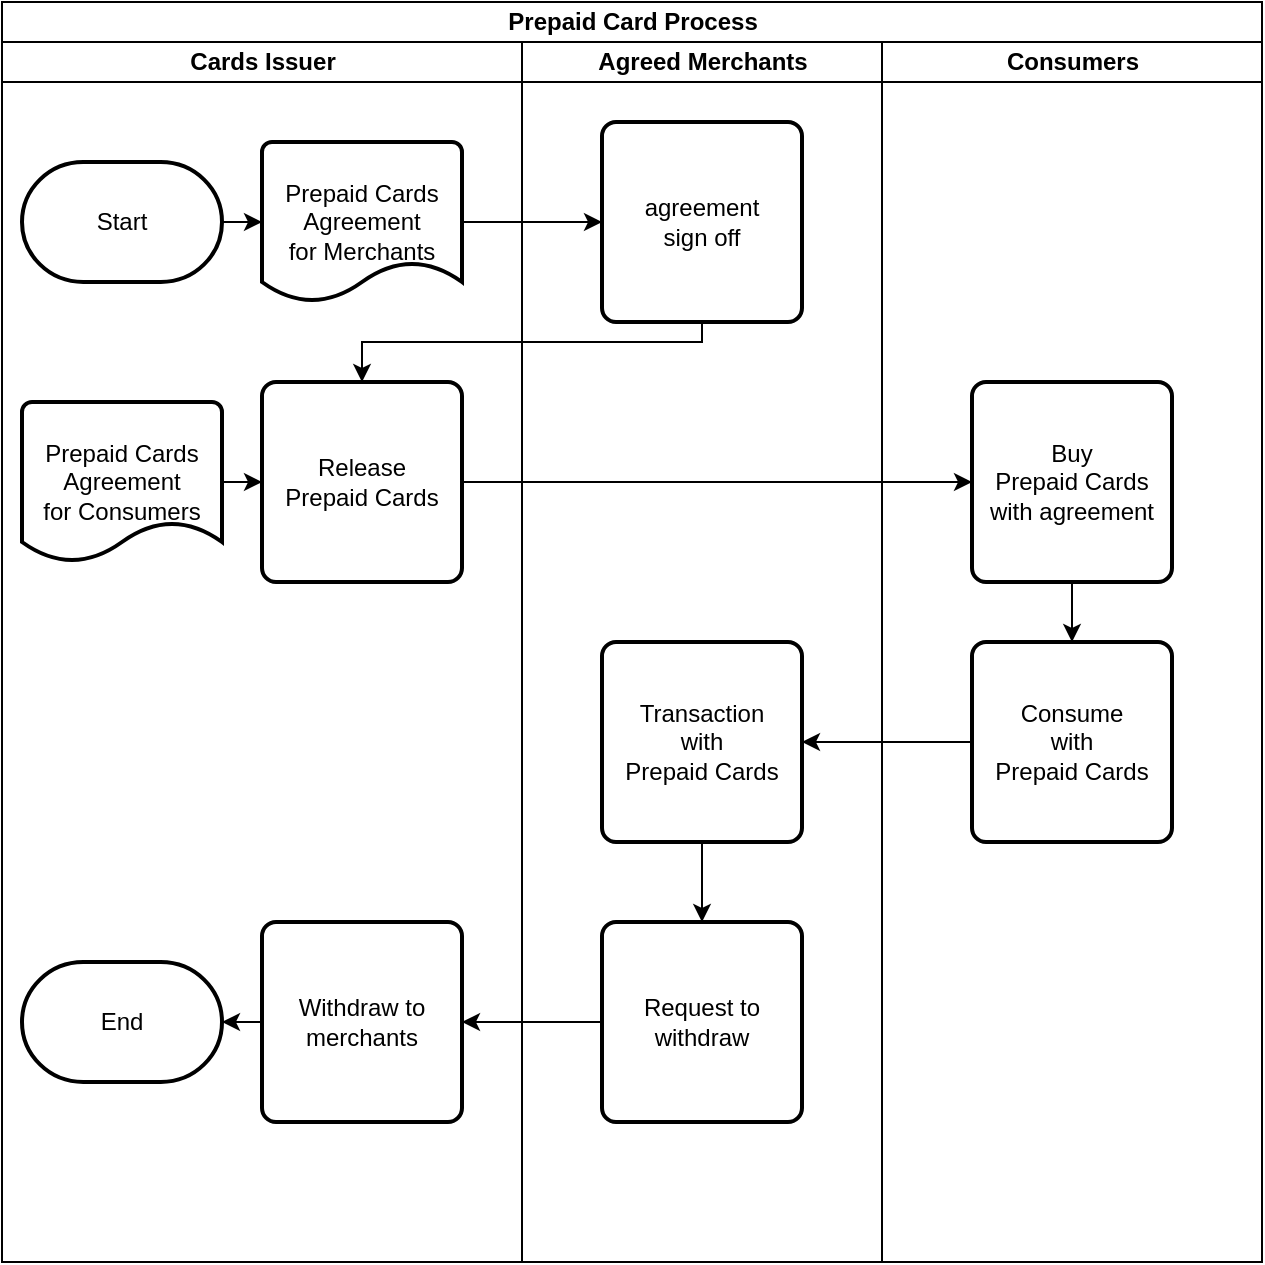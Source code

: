 <mxfile version="23.0.2" type="github">
  <diagram name="Page-1" id="VqFKuZ6M6xEpTey50HOo">
    <mxGraphModel dx="794" dy="446" grid="1" gridSize="10" guides="1" tooltips="1" connect="1" arrows="1" fold="1" page="1" pageScale="1" pageWidth="1169" pageHeight="827" math="0" shadow="0">
      <root>
        <mxCell id="0" />
        <mxCell id="1" parent="0" />
        <mxCell id="zwj9NtNdcxDIi2fRELhe-1" value="Prepaid Card Process" style="swimlane;childLayout=stackLayout;resizeParent=1;resizeParentMax=0;startSize=20;html=1;" vertex="1" parent="1">
          <mxGeometry x="80.0" y="50" width="630" height="630" as="geometry" />
        </mxCell>
        <mxCell id="zwj9NtNdcxDIi2fRELhe-2" value="Cards Issuer" style="swimlane;startSize=20;html=1;" vertex="1" parent="zwj9NtNdcxDIi2fRELhe-1">
          <mxGeometry y="20" width="260" height="610" as="geometry" />
        </mxCell>
        <mxCell id="zwj9NtNdcxDIi2fRELhe-5" value="Prepaid Cards&lt;br&gt;Agreement&lt;br&gt;for Merchants" style="strokeWidth=2;html=1;shape=mxgraph.flowchart.document2;whiteSpace=wrap;size=0.25;" vertex="1" parent="zwj9NtNdcxDIi2fRELhe-2">
          <mxGeometry x="130" y="50" width="100" height="80" as="geometry" />
        </mxCell>
        <mxCell id="zwj9NtNdcxDIi2fRELhe-9" value="Release&lt;br&gt;Prepaid Cards" style="rounded=1;whiteSpace=wrap;html=1;absoluteArcSize=1;arcSize=14;strokeWidth=2;" vertex="1" parent="zwj9NtNdcxDIi2fRELhe-2">
          <mxGeometry x="130.0" y="170" width="100" height="100" as="geometry" />
        </mxCell>
        <mxCell id="zwj9NtNdcxDIi2fRELhe-21" style="edgeStyle=orthogonalEdgeStyle;rounded=0;orthogonalLoop=1;jettySize=auto;html=1;exitX=1;exitY=0.5;exitDx=0;exitDy=0;exitPerimeter=0;entryX=0;entryY=0.5;entryDx=0;entryDy=0;" edge="1" parent="zwj9NtNdcxDIi2fRELhe-2" source="zwj9NtNdcxDIi2fRELhe-10" target="zwj9NtNdcxDIi2fRELhe-9">
          <mxGeometry relative="1" as="geometry" />
        </mxCell>
        <mxCell id="zwj9NtNdcxDIi2fRELhe-10" value="Prepaid Cards&lt;br&gt;Agreement&lt;br&gt;for Consumers" style="strokeWidth=2;html=1;shape=mxgraph.flowchart.document2;whiteSpace=wrap;size=0.25;" vertex="1" parent="zwj9NtNdcxDIi2fRELhe-2">
          <mxGeometry x="10" y="180" width="100" height="80" as="geometry" />
        </mxCell>
        <mxCell id="zwj9NtNdcxDIi2fRELhe-15" value="Start" style="strokeWidth=2;html=1;shape=mxgraph.flowchart.terminator;whiteSpace=wrap;" vertex="1" parent="zwj9NtNdcxDIi2fRELhe-2">
          <mxGeometry x="10.0" y="60" width="100" height="60" as="geometry" />
        </mxCell>
        <mxCell id="zwj9NtNdcxDIi2fRELhe-16" value="Withdraw to&lt;br&gt;merchants" style="rounded=1;whiteSpace=wrap;html=1;absoluteArcSize=1;arcSize=14;strokeWidth=2;" vertex="1" parent="zwj9NtNdcxDIi2fRELhe-2">
          <mxGeometry x="130.0" y="440" width="100" height="100" as="geometry" />
        </mxCell>
        <mxCell id="zwj9NtNdcxDIi2fRELhe-17" value="End" style="strokeWidth=2;html=1;shape=mxgraph.flowchart.terminator;whiteSpace=wrap;" vertex="1" parent="zwj9NtNdcxDIi2fRELhe-2">
          <mxGeometry x="10.0" y="460" width="100" height="60" as="geometry" />
        </mxCell>
        <mxCell id="zwj9NtNdcxDIi2fRELhe-18" style="edgeStyle=orthogonalEdgeStyle;rounded=0;orthogonalLoop=1;jettySize=auto;html=1;exitX=1;exitY=0.5;exitDx=0;exitDy=0;exitPerimeter=0;entryX=0;entryY=0.5;entryDx=0;entryDy=0;entryPerimeter=0;" edge="1" parent="zwj9NtNdcxDIi2fRELhe-2" source="zwj9NtNdcxDIi2fRELhe-15" target="zwj9NtNdcxDIi2fRELhe-5">
          <mxGeometry relative="1" as="geometry" />
        </mxCell>
        <mxCell id="zwj9NtNdcxDIi2fRELhe-27" style="edgeStyle=orthogonalEdgeStyle;rounded=0;orthogonalLoop=1;jettySize=auto;html=1;exitX=0;exitY=0.5;exitDx=0;exitDy=0;entryX=1;entryY=0.5;entryDx=0;entryDy=0;entryPerimeter=0;" edge="1" parent="zwj9NtNdcxDIi2fRELhe-2" source="zwj9NtNdcxDIi2fRELhe-16" target="zwj9NtNdcxDIi2fRELhe-17">
          <mxGeometry relative="1" as="geometry" />
        </mxCell>
        <mxCell id="zwj9NtNdcxDIi2fRELhe-3" value="Agreed Merchants" style="swimlane;startSize=20;html=1;" vertex="1" parent="zwj9NtNdcxDIi2fRELhe-1">
          <mxGeometry x="260" y="20" width="180" height="610" as="geometry" />
        </mxCell>
        <mxCell id="zwj9NtNdcxDIi2fRELhe-8" value="agreement&lt;br&gt;sign off" style="rounded=1;whiteSpace=wrap;html=1;absoluteArcSize=1;arcSize=14;strokeWidth=2;" vertex="1" parent="zwj9NtNdcxDIi2fRELhe-3">
          <mxGeometry x="40.0" y="40" width="100" height="100" as="geometry" />
        </mxCell>
        <mxCell id="zwj9NtNdcxDIi2fRELhe-25" style="edgeStyle=orthogonalEdgeStyle;rounded=0;orthogonalLoop=1;jettySize=auto;html=1;entryX=0.5;entryY=0;entryDx=0;entryDy=0;" edge="1" parent="zwj9NtNdcxDIi2fRELhe-3" source="zwj9NtNdcxDIi2fRELhe-13" target="zwj9NtNdcxDIi2fRELhe-14">
          <mxGeometry relative="1" as="geometry" />
        </mxCell>
        <mxCell id="zwj9NtNdcxDIi2fRELhe-13" value="Transaction&lt;br&gt;with&lt;br&gt;Prepaid Cards" style="rounded=1;whiteSpace=wrap;html=1;absoluteArcSize=1;arcSize=14;strokeWidth=2;" vertex="1" parent="zwj9NtNdcxDIi2fRELhe-3">
          <mxGeometry x="40.0" y="300" width="100" height="100" as="geometry" />
        </mxCell>
        <mxCell id="zwj9NtNdcxDIi2fRELhe-14" value="Request to&lt;br&gt;withdraw" style="rounded=1;whiteSpace=wrap;html=1;absoluteArcSize=1;arcSize=14;strokeWidth=2;" vertex="1" parent="zwj9NtNdcxDIi2fRELhe-3">
          <mxGeometry x="40.0" y="440" width="100" height="100" as="geometry" />
        </mxCell>
        <mxCell id="zwj9NtNdcxDIi2fRELhe-4" value="Consumers" style="swimlane;startSize=20;html=1;" vertex="1" parent="zwj9NtNdcxDIi2fRELhe-1">
          <mxGeometry x="440" y="20" width="190" height="610" as="geometry" />
        </mxCell>
        <mxCell id="zwj9NtNdcxDIi2fRELhe-23" style="edgeStyle=orthogonalEdgeStyle;rounded=0;orthogonalLoop=1;jettySize=auto;html=1;exitX=0.5;exitY=1;exitDx=0;exitDy=0;entryX=0.5;entryY=0;entryDx=0;entryDy=0;" edge="1" parent="zwj9NtNdcxDIi2fRELhe-4" source="zwj9NtNdcxDIi2fRELhe-11" target="zwj9NtNdcxDIi2fRELhe-12">
          <mxGeometry relative="1" as="geometry" />
        </mxCell>
        <mxCell id="zwj9NtNdcxDIi2fRELhe-11" value="Buy&lt;br&gt;Prepaid Cards&lt;br&gt;with agreement" style="rounded=1;whiteSpace=wrap;html=1;absoluteArcSize=1;arcSize=14;strokeWidth=2;" vertex="1" parent="zwj9NtNdcxDIi2fRELhe-4">
          <mxGeometry x="45.0" y="170" width="100" height="100" as="geometry" />
        </mxCell>
        <mxCell id="zwj9NtNdcxDIi2fRELhe-12" value="Consume&lt;br&gt;with&lt;br&gt;Prepaid Cards" style="rounded=1;whiteSpace=wrap;html=1;absoluteArcSize=1;arcSize=14;strokeWidth=2;" vertex="1" parent="zwj9NtNdcxDIi2fRELhe-4">
          <mxGeometry x="45.0" y="300" width="100" height="100" as="geometry" />
        </mxCell>
        <mxCell id="zwj9NtNdcxDIi2fRELhe-19" style="edgeStyle=orthogonalEdgeStyle;rounded=0;orthogonalLoop=1;jettySize=auto;html=1;exitX=1;exitY=0.5;exitDx=0;exitDy=0;exitPerimeter=0;entryX=0;entryY=0.5;entryDx=0;entryDy=0;" edge="1" parent="zwj9NtNdcxDIi2fRELhe-1" source="zwj9NtNdcxDIi2fRELhe-5" target="zwj9NtNdcxDIi2fRELhe-8">
          <mxGeometry relative="1" as="geometry" />
        </mxCell>
        <mxCell id="zwj9NtNdcxDIi2fRELhe-20" style="edgeStyle=orthogonalEdgeStyle;rounded=0;orthogonalLoop=1;jettySize=auto;html=1;entryX=0.5;entryY=0;entryDx=0;entryDy=0;" edge="1" parent="zwj9NtNdcxDIi2fRELhe-1" source="zwj9NtNdcxDIi2fRELhe-8" target="zwj9NtNdcxDIi2fRELhe-9">
          <mxGeometry relative="1" as="geometry">
            <Array as="points">
              <mxPoint x="350" y="170" />
              <mxPoint x="180" y="170" />
            </Array>
          </mxGeometry>
        </mxCell>
        <mxCell id="zwj9NtNdcxDIi2fRELhe-22" style="edgeStyle=orthogonalEdgeStyle;rounded=0;orthogonalLoop=1;jettySize=auto;html=1;entryX=0;entryY=0.5;entryDx=0;entryDy=0;" edge="1" parent="zwj9NtNdcxDIi2fRELhe-1" source="zwj9NtNdcxDIi2fRELhe-9" target="zwj9NtNdcxDIi2fRELhe-11">
          <mxGeometry relative="1" as="geometry" />
        </mxCell>
        <mxCell id="zwj9NtNdcxDIi2fRELhe-24" style="edgeStyle=orthogonalEdgeStyle;rounded=0;orthogonalLoop=1;jettySize=auto;html=1;entryX=1;entryY=0.5;entryDx=0;entryDy=0;" edge="1" parent="zwj9NtNdcxDIi2fRELhe-1" source="zwj9NtNdcxDIi2fRELhe-12" target="zwj9NtNdcxDIi2fRELhe-13">
          <mxGeometry relative="1" as="geometry" />
        </mxCell>
        <mxCell id="zwj9NtNdcxDIi2fRELhe-26" style="edgeStyle=orthogonalEdgeStyle;rounded=0;orthogonalLoop=1;jettySize=auto;html=1;entryX=1;entryY=0.5;entryDx=0;entryDy=0;" edge="1" parent="zwj9NtNdcxDIi2fRELhe-1" source="zwj9NtNdcxDIi2fRELhe-14" target="zwj9NtNdcxDIi2fRELhe-16">
          <mxGeometry relative="1" as="geometry" />
        </mxCell>
      </root>
    </mxGraphModel>
  </diagram>
</mxfile>

